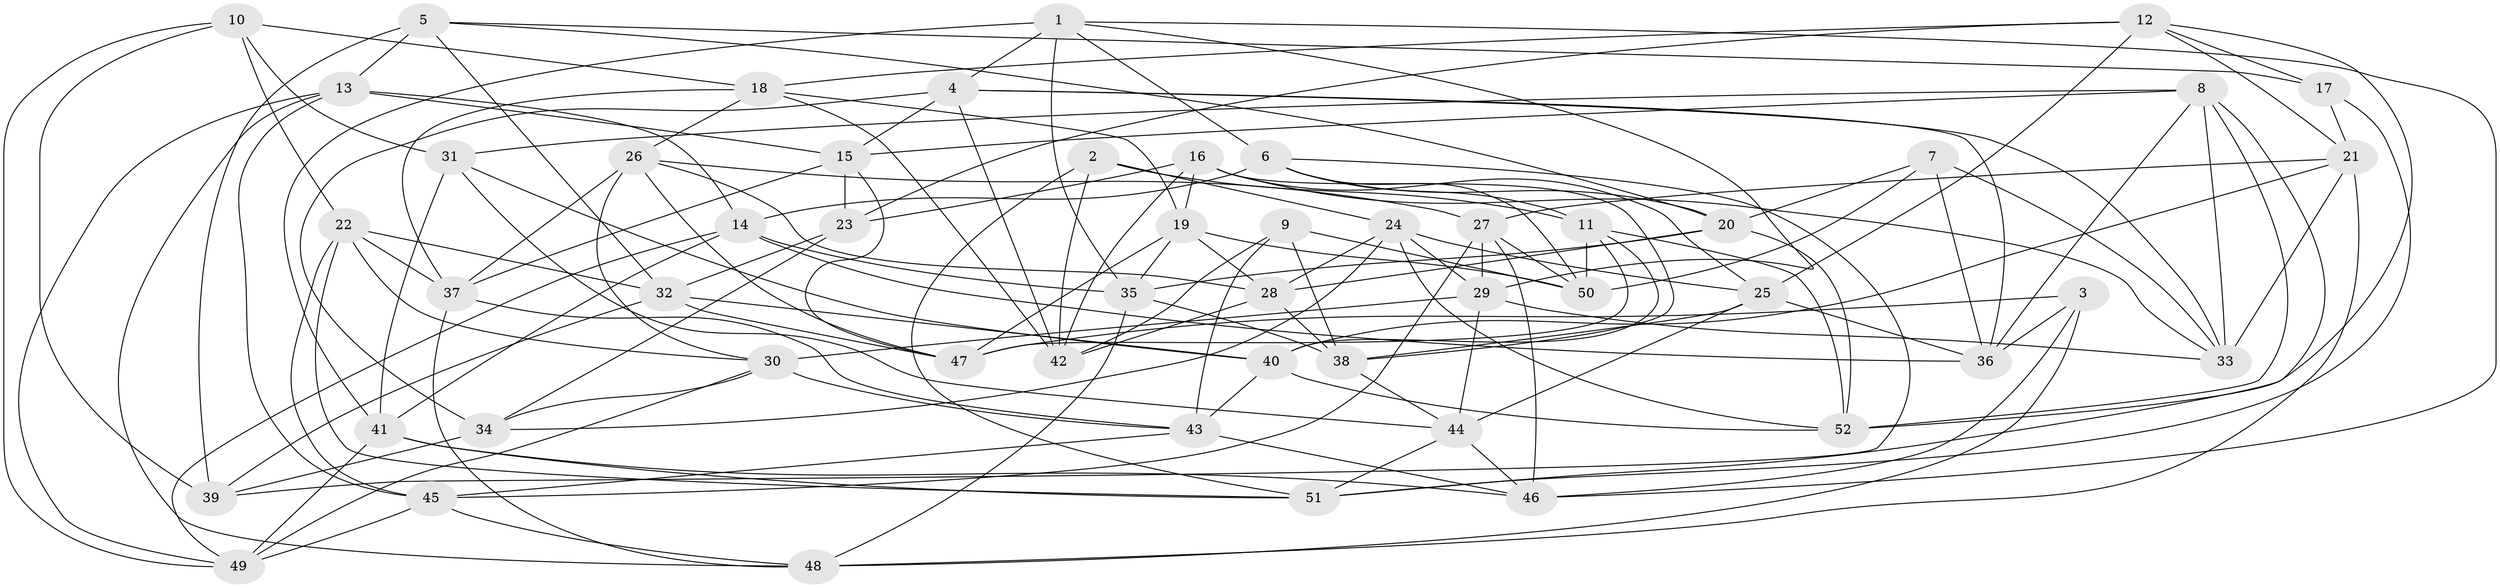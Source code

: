 // original degree distribution, {4: 1.0}
// Generated by graph-tools (version 1.1) at 2025/50/03/09/25 03:50:44]
// undirected, 52 vertices, 148 edges
graph export_dot {
graph [start="1"]
  node [color=gray90,style=filled];
  1;
  2;
  3;
  4;
  5;
  6;
  7;
  8;
  9;
  10;
  11;
  12;
  13;
  14;
  15;
  16;
  17;
  18;
  19;
  20;
  21;
  22;
  23;
  24;
  25;
  26;
  27;
  28;
  29;
  30;
  31;
  32;
  33;
  34;
  35;
  36;
  37;
  38;
  39;
  40;
  41;
  42;
  43;
  44;
  45;
  46;
  47;
  48;
  49;
  50;
  51;
  52;
  1 -- 4 [weight=1.0];
  1 -- 6 [weight=1.0];
  1 -- 29 [weight=1.0];
  1 -- 35 [weight=1.0];
  1 -- 41 [weight=1.0];
  1 -- 46 [weight=1.0];
  2 -- 11 [weight=1.0];
  2 -- 24 [weight=1.0];
  2 -- 42 [weight=1.0];
  2 -- 51 [weight=1.0];
  3 -- 36 [weight=1.0];
  3 -- 46 [weight=1.0];
  3 -- 47 [weight=1.0];
  3 -- 48 [weight=1.0];
  4 -- 15 [weight=1.0];
  4 -- 33 [weight=1.0];
  4 -- 34 [weight=1.0];
  4 -- 36 [weight=1.0];
  4 -- 42 [weight=1.0];
  5 -- 13 [weight=1.0];
  5 -- 17 [weight=1.0];
  5 -- 20 [weight=1.0];
  5 -- 32 [weight=1.0];
  5 -- 39 [weight=2.0];
  6 -- 11 [weight=1.0];
  6 -- 14 [weight=1.0];
  6 -- 20 [weight=1.0];
  6 -- 39 [weight=1.0];
  6 -- 50 [weight=1.0];
  7 -- 20 [weight=1.0];
  7 -- 33 [weight=1.0];
  7 -- 36 [weight=1.0];
  7 -- 50 [weight=1.0];
  8 -- 15 [weight=1.0];
  8 -- 31 [weight=1.0];
  8 -- 33 [weight=1.0];
  8 -- 36 [weight=1.0];
  8 -- 51 [weight=1.0];
  8 -- 52 [weight=1.0];
  9 -- 38 [weight=1.0];
  9 -- 42 [weight=1.0];
  9 -- 43 [weight=1.0];
  9 -- 50 [weight=1.0];
  10 -- 18 [weight=1.0];
  10 -- 22 [weight=1.0];
  10 -- 31 [weight=2.0];
  10 -- 39 [weight=1.0];
  10 -- 49 [weight=1.0];
  11 -- 40 [weight=1.0];
  11 -- 47 [weight=1.0];
  11 -- 50 [weight=1.0];
  11 -- 52 [weight=1.0];
  12 -- 17 [weight=1.0];
  12 -- 18 [weight=1.0];
  12 -- 21 [weight=1.0];
  12 -- 23 [weight=1.0];
  12 -- 25 [weight=1.0];
  12 -- 52 [weight=1.0];
  13 -- 14 [weight=1.0];
  13 -- 15 [weight=1.0];
  13 -- 45 [weight=1.0];
  13 -- 48 [weight=1.0];
  13 -- 49 [weight=1.0];
  14 -- 35 [weight=1.0];
  14 -- 36 [weight=1.0];
  14 -- 41 [weight=1.0];
  14 -- 49 [weight=1.0];
  15 -- 23 [weight=1.0];
  15 -- 37 [weight=1.0];
  15 -- 47 [weight=1.0];
  16 -- 19 [weight=1.0];
  16 -- 23 [weight=1.0];
  16 -- 25 [weight=1.0];
  16 -- 33 [weight=1.0];
  16 -- 38 [weight=1.0];
  16 -- 42 [weight=1.0];
  17 -- 21 [weight=1.0];
  17 -- 51 [weight=1.0];
  18 -- 19 [weight=1.0];
  18 -- 26 [weight=1.0];
  18 -- 37 [weight=1.0];
  18 -- 42 [weight=1.0];
  19 -- 28 [weight=1.0];
  19 -- 35 [weight=1.0];
  19 -- 47 [weight=1.0];
  19 -- 50 [weight=1.0];
  20 -- 28 [weight=1.0];
  20 -- 35 [weight=1.0];
  20 -- 52 [weight=1.0];
  21 -- 27 [weight=1.0];
  21 -- 33 [weight=1.0];
  21 -- 40 [weight=1.0];
  21 -- 48 [weight=1.0];
  22 -- 30 [weight=1.0];
  22 -- 32 [weight=1.0];
  22 -- 37 [weight=1.0];
  22 -- 45 [weight=1.0];
  22 -- 51 [weight=1.0];
  23 -- 32 [weight=1.0];
  23 -- 34 [weight=2.0];
  24 -- 25 [weight=1.0];
  24 -- 28 [weight=1.0];
  24 -- 29 [weight=1.0];
  24 -- 34 [weight=1.0];
  24 -- 52 [weight=1.0];
  25 -- 36 [weight=1.0];
  25 -- 38 [weight=1.0];
  25 -- 44 [weight=1.0];
  26 -- 27 [weight=1.0];
  26 -- 28 [weight=1.0];
  26 -- 30 [weight=1.0];
  26 -- 37 [weight=1.0];
  26 -- 47 [weight=1.0];
  27 -- 29 [weight=1.0];
  27 -- 45 [weight=1.0];
  27 -- 46 [weight=1.0];
  27 -- 50 [weight=1.0];
  28 -- 38 [weight=1.0];
  28 -- 42 [weight=1.0];
  29 -- 30 [weight=1.0];
  29 -- 33 [weight=1.0];
  29 -- 44 [weight=1.0];
  30 -- 34 [weight=1.0];
  30 -- 43 [weight=1.0];
  30 -- 49 [weight=1.0];
  31 -- 40 [weight=1.0];
  31 -- 41 [weight=1.0];
  31 -- 44 [weight=1.0];
  32 -- 39 [weight=1.0];
  32 -- 40 [weight=1.0];
  32 -- 47 [weight=1.0];
  34 -- 39 [weight=1.0];
  35 -- 38 [weight=1.0];
  35 -- 48 [weight=1.0];
  37 -- 43 [weight=1.0];
  37 -- 48 [weight=1.0];
  38 -- 44 [weight=1.0];
  40 -- 43 [weight=1.0];
  40 -- 52 [weight=1.0];
  41 -- 46 [weight=1.0];
  41 -- 49 [weight=1.0];
  41 -- 51 [weight=1.0];
  43 -- 45 [weight=1.0];
  43 -- 46 [weight=1.0];
  44 -- 46 [weight=1.0];
  44 -- 51 [weight=1.0];
  45 -- 48 [weight=1.0];
  45 -- 49 [weight=1.0];
}
